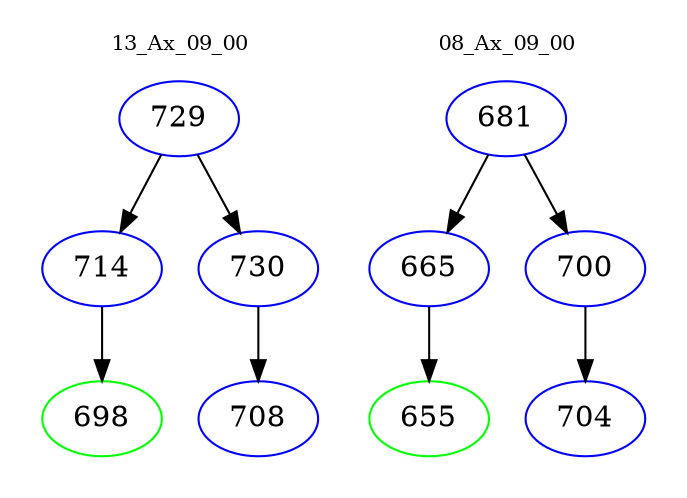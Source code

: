 digraph{
subgraph cluster_0 {
color = white
label = "13_Ax_09_00";
fontsize=10;
T0_729 [label="729", color="blue"]
T0_729 -> T0_714 [color="black"]
T0_714 [label="714", color="blue"]
T0_714 -> T0_698 [color="black"]
T0_698 [label="698", color="green"]
T0_729 -> T0_730 [color="black"]
T0_730 [label="730", color="blue"]
T0_730 -> T0_708 [color="black"]
T0_708 [label="708", color="blue"]
}
subgraph cluster_1 {
color = white
label = "08_Ax_09_00";
fontsize=10;
T1_681 [label="681", color="blue"]
T1_681 -> T1_665 [color="black"]
T1_665 [label="665", color="blue"]
T1_665 -> T1_655 [color="black"]
T1_655 [label="655", color="green"]
T1_681 -> T1_700 [color="black"]
T1_700 [label="700", color="blue"]
T1_700 -> T1_704 [color="black"]
T1_704 [label="704", color="blue"]
}
}
